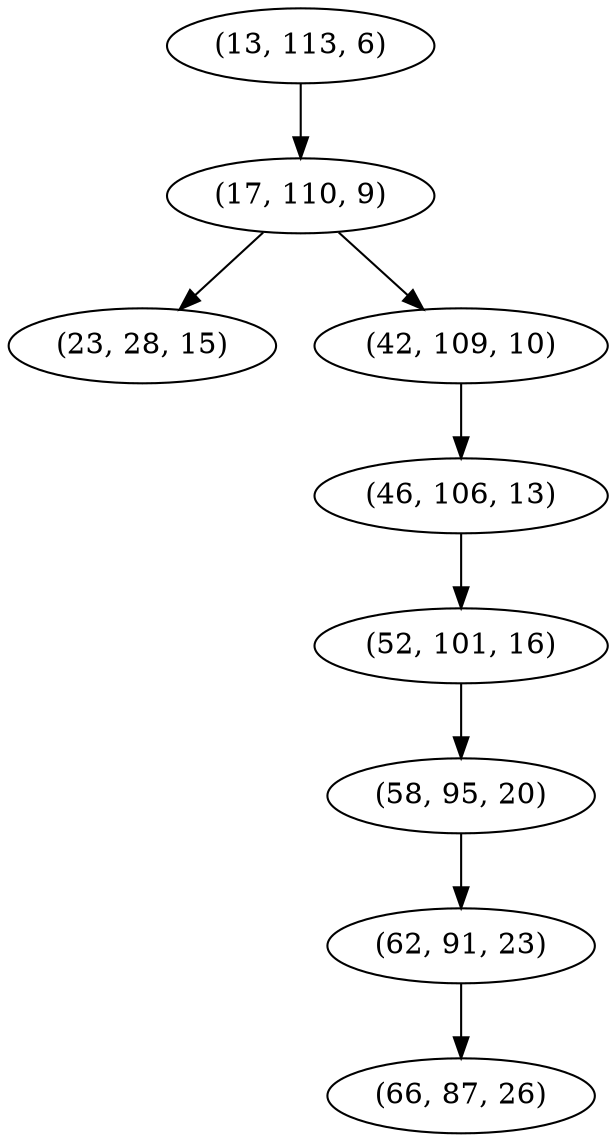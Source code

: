 digraph tree {
    "(13, 113, 6)";
    "(17, 110, 9)";
    "(23, 28, 15)";
    "(42, 109, 10)";
    "(46, 106, 13)";
    "(52, 101, 16)";
    "(58, 95, 20)";
    "(62, 91, 23)";
    "(66, 87, 26)";
    "(13, 113, 6)" -> "(17, 110, 9)";
    "(17, 110, 9)" -> "(23, 28, 15)";
    "(17, 110, 9)" -> "(42, 109, 10)";
    "(42, 109, 10)" -> "(46, 106, 13)";
    "(46, 106, 13)" -> "(52, 101, 16)";
    "(52, 101, 16)" -> "(58, 95, 20)";
    "(58, 95, 20)" -> "(62, 91, 23)";
    "(62, 91, 23)" -> "(66, 87, 26)";
}
